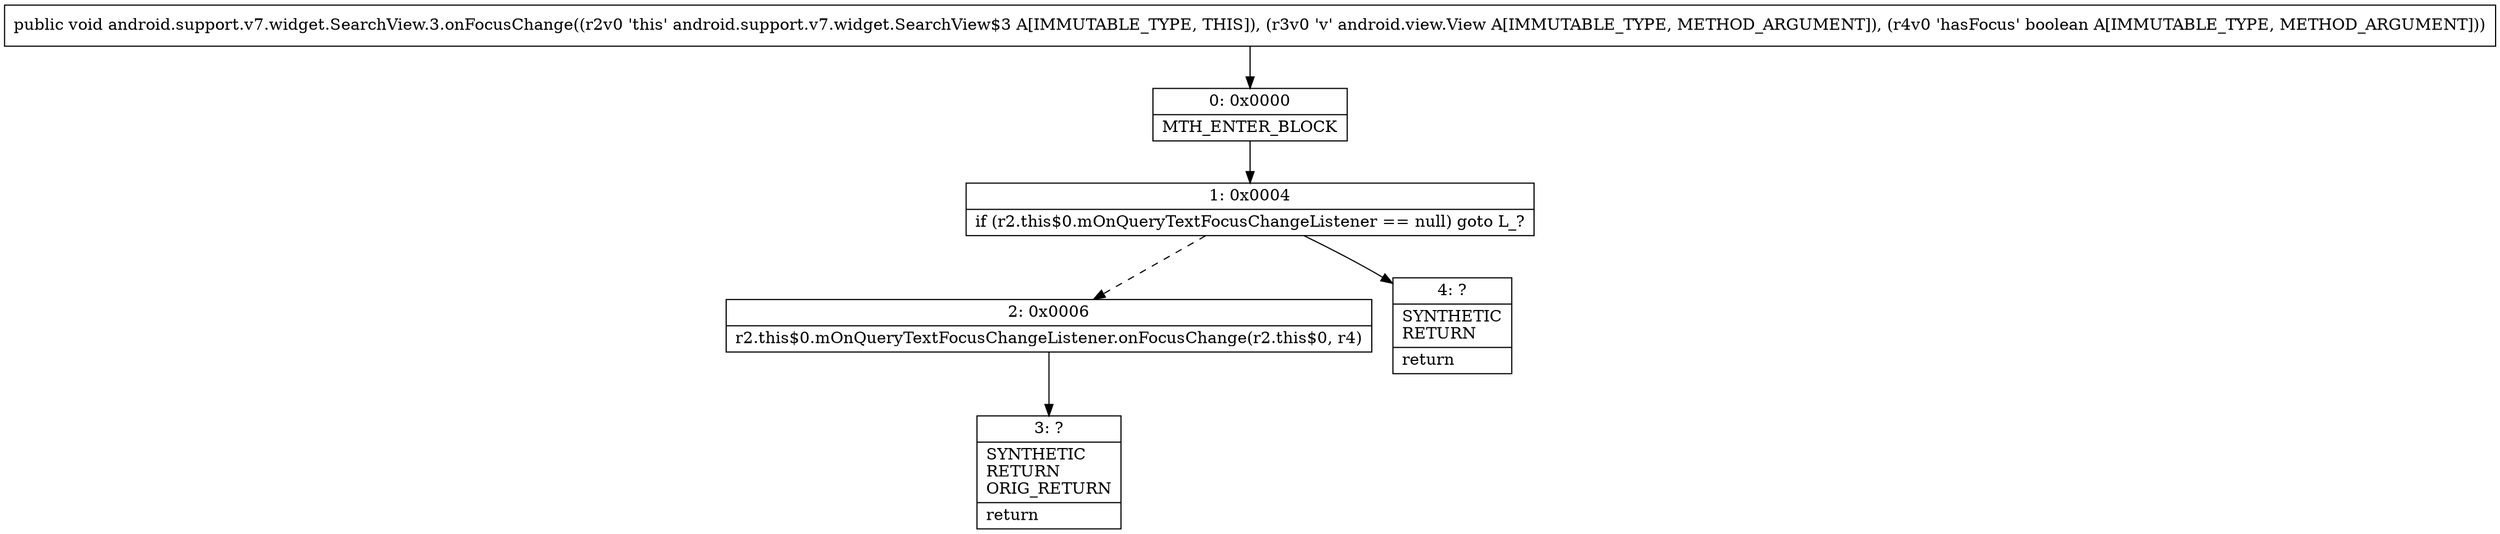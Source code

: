 digraph "CFG forandroid.support.v7.widget.SearchView.3.onFocusChange(Landroid\/view\/View;Z)V" {
Node_0 [shape=record,label="{0\:\ 0x0000|MTH_ENTER_BLOCK\l}"];
Node_1 [shape=record,label="{1\:\ 0x0004|if (r2.this$0.mOnQueryTextFocusChangeListener == null) goto L_?\l}"];
Node_2 [shape=record,label="{2\:\ 0x0006|r2.this$0.mOnQueryTextFocusChangeListener.onFocusChange(r2.this$0, r4)\l}"];
Node_3 [shape=record,label="{3\:\ ?|SYNTHETIC\lRETURN\lORIG_RETURN\l|return\l}"];
Node_4 [shape=record,label="{4\:\ ?|SYNTHETIC\lRETURN\l|return\l}"];
MethodNode[shape=record,label="{public void android.support.v7.widget.SearchView.3.onFocusChange((r2v0 'this' android.support.v7.widget.SearchView$3 A[IMMUTABLE_TYPE, THIS]), (r3v0 'v' android.view.View A[IMMUTABLE_TYPE, METHOD_ARGUMENT]), (r4v0 'hasFocus' boolean A[IMMUTABLE_TYPE, METHOD_ARGUMENT])) }"];
MethodNode -> Node_0;
Node_0 -> Node_1;
Node_1 -> Node_2[style=dashed];
Node_1 -> Node_4;
Node_2 -> Node_3;
}

